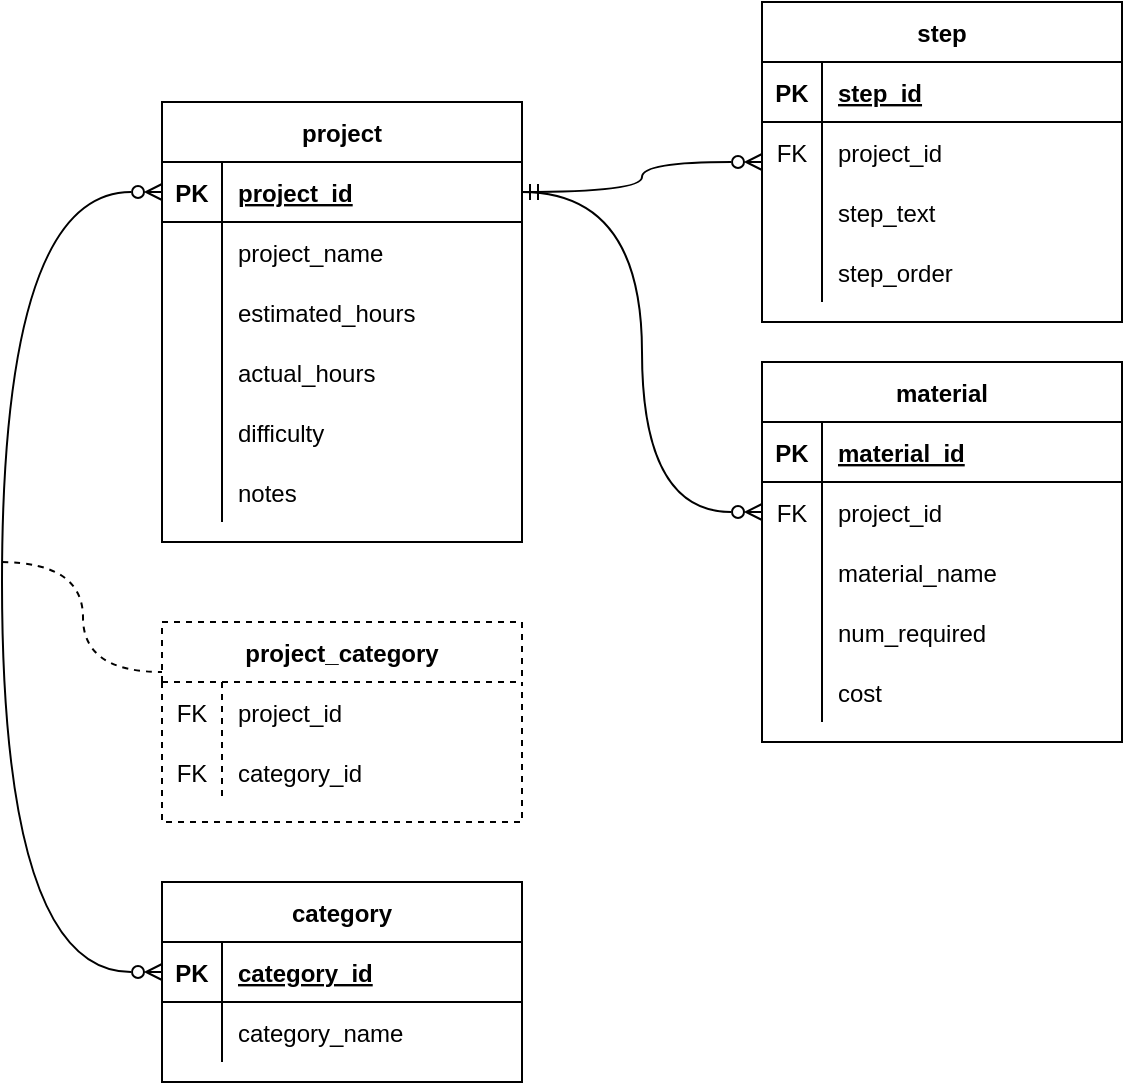 <mxfile version="20.5.1" type="device"><diagram id="cpFIbIk_5SeQz_U_j2mv" name="Page-1"><mxGraphModel dx="786" dy="388" grid="1" gridSize="10" guides="1" tooltips="1" connect="1" arrows="1" fold="1" page="1" pageScale="1" pageWidth="850" pageHeight="1100" math="0" shadow="0"><root><mxCell id="0"/><mxCell id="1" parent="0"/><mxCell id="2Rco73a6Ytxi6KyXWYmT-1" value="step" style="shape=table;startSize=30;container=1;collapsible=1;childLayout=tableLayout;fixedRows=1;rowLines=0;fontStyle=1;align=center;resizeLast=1;" vertex="1" parent="1"><mxGeometry x="610" y="30" width="180" height="160" as="geometry"/></mxCell><mxCell id="2Rco73a6Ytxi6KyXWYmT-2" value="" style="shape=tableRow;horizontal=0;startSize=0;swimlaneHead=0;swimlaneBody=0;fillColor=none;collapsible=0;dropTarget=0;points=[[0,0.5],[1,0.5]];portConstraint=eastwest;top=0;left=0;right=0;bottom=1;" vertex="1" parent="2Rco73a6Ytxi6KyXWYmT-1"><mxGeometry y="30" width="180" height="30" as="geometry"/></mxCell><mxCell id="2Rco73a6Ytxi6KyXWYmT-3" value="PK" style="shape=partialRectangle;connectable=0;fillColor=none;top=0;left=0;bottom=0;right=0;fontStyle=1;overflow=hidden;" vertex="1" parent="2Rco73a6Ytxi6KyXWYmT-2"><mxGeometry width="30" height="30" as="geometry"><mxRectangle width="30" height="30" as="alternateBounds"/></mxGeometry></mxCell><mxCell id="2Rco73a6Ytxi6KyXWYmT-4" value="step_id" style="shape=partialRectangle;connectable=0;fillColor=none;top=0;left=0;bottom=0;right=0;align=left;spacingLeft=6;fontStyle=5;overflow=hidden;" vertex="1" parent="2Rco73a6Ytxi6KyXWYmT-2"><mxGeometry x="30" width="150" height="30" as="geometry"><mxRectangle width="150" height="30" as="alternateBounds"/></mxGeometry></mxCell><mxCell id="2Rco73a6Ytxi6KyXWYmT-5" value="" style="shape=tableRow;horizontal=0;startSize=0;swimlaneHead=0;swimlaneBody=0;fillColor=none;collapsible=0;dropTarget=0;points=[[0,0.5],[1,0.5]];portConstraint=eastwest;top=0;left=0;right=0;bottom=0;" vertex="1" parent="2Rco73a6Ytxi6KyXWYmT-1"><mxGeometry y="60" width="180" height="30" as="geometry"/></mxCell><mxCell id="2Rco73a6Ytxi6KyXWYmT-6" value="FK" style="shape=partialRectangle;connectable=0;fillColor=none;top=0;left=0;bottom=0;right=0;editable=1;overflow=hidden;" vertex="1" parent="2Rco73a6Ytxi6KyXWYmT-5"><mxGeometry width="30" height="30" as="geometry"><mxRectangle width="30" height="30" as="alternateBounds"/></mxGeometry></mxCell><mxCell id="2Rco73a6Ytxi6KyXWYmT-7" value="project_id" style="shape=partialRectangle;connectable=0;fillColor=none;top=0;left=0;bottom=0;right=0;align=left;spacingLeft=6;overflow=hidden;" vertex="1" parent="2Rco73a6Ytxi6KyXWYmT-5"><mxGeometry x="30" width="150" height="30" as="geometry"><mxRectangle width="150" height="30" as="alternateBounds"/></mxGeometry></mxCell><mxCell id="2Rco73a6Ytxi6KyXWYmT-8" value="" style="shape=tableRow;horizontal=0;startSize=0;swimlaneHead=0;swimlaneBody=0;fillColor=none;collapsible=0;dropTarget=0;points=[[0,0.5],[1,0.5]];portConstraint=eastwest;top=0;left=0;right=0;bottom=0;" vertex="1" parent="2Rco73a6Ytxi6KyXWYmT-1"><mxGeometry y="90" width="180" height="30" as="geometry"/></mxCell><mxCell id="2Rco73a6Ytxi6KyXWYmT-9" value="" style="shape=partialRectangle;connectable=0;fillColor=none;top=0;left=0;bottom=0;right=0;editable=1;overflow=hidden;" vertex="1" parent="2Rco73a6Ytxi6KyXWYmT-8"><mxGeometry width="30" height="30" as="geometry"><mxRectangle width="30" height="30" as="alternateBounds"/></mxGeometry></mxCell><mxCell id="2Rco73a6Ytxi6KyXWYmT-10" value="step_text" style="shape=partialRectangle;connectable=0;fillColor=none;top=0;left=0;bottom=0;right=0;align=left;spacingLeft=6;overflow=hidden;" vertex="1" parent="2Rco73a6Ytxi6KyXWYmT-8"><mxGeometry x="30" width="150" height="30" as="geometry"><mxRectangle width="150" height="30" as="alternateBounds"/></mxGeometry></mxCell><mxCell id="2Rco73a6Ytxi6KyXWYmT-11" value="" style="shape=tableRow;horizontal=0;startSize=0;swimlaneHead=0;swimlaneBody=0;fillColor=none;collapsible=0;dropTarget=0;points=[[0,0.5],[1,0.5]];portConstraint=eastwest;top=0;left=0;right=0;bottom=0;" vertex="1" parent="2Rco73a6Ytxi6KyXWYmT-1"><mxGeometry y="120" width="180" height="30" as="geometry"/></mxCell><mxCell id="2Rco73a6Ytxi6KyXWYmT-12" value="" style="shape=partialRectangle;connectable=0;fillColor=none;top=0;left=0;bottom=0;right=0;editable=1;overflow=hidden;" vertex="1" parent="2Rco73a6Ytxi6KyXWYmT-11"><mxGeometry width="30" height="30" as="geometry"><mxRectangle width="30" height="30" as="alternateBounds"/></mxGeometry></mxCell><mxCell id="2Rco73a6Ytxi6KyXWYmT-13" value="step_order" style="shape=partialRectangle;connectable=0;fillColor=none;top=0;left=0;bottom=0;right=0;align=left;spacingLeft=6;overflow=hidden;" vertex="1" parent="2Rco73a6Ytxi6KyXWYmT-11"><mxGeometry x="30" width="150" height="30" as="geometry"><mxRectangle width="150" height="30" as="alternateBounds"/></mxGeometry></mxCell><mxCell id="2Rco73a6Ytxi6KyXWYmT-14" value="category" style="shape=table;startSize=30;container=1;collapsible=1;childLayout=tableLayout;fixedRows=1;rowLines=0;fontStyle=1;align=center;resizeLast=1;" vertex="1" parent="1"><mxGeometry x="310" y="470" width="180" height="100" as="geometry"/></mxCell><mxCell id="2Rco73a6Ytxi6KyXWYmT-15" value="" style="shape=tableRow;horizontal=0;startSize=0;swimlaneHead=0;swimlaneBody=0;fillColor=none;collapsible=0;dropTarget=0;points=[[0,0.5],[1,0.5]];portConstraint=eastwest;top=0;left=0;right=0;bottom=1;" vertex="1" parent="2Rco73a6Ytxi6KyXWYmT-14"><mxGeometry y="30" width="180" height="30" as="geometry"/></mxCell><mxCell id="2Rco73a6Ytxi6KyXWYmT-16" value="PK" style="shape=partialRectangle;connectable=0;fillColor=none;top=0;left=0;bottom=0;right=0;fontStyle=1;overflow=hidden;" vertex="1" parent="2Rco73a6Ytxi6KyXWYmT-15"><mxGeometry width="30" height="30" as="geometry"><mxRectangle width="30" height="30" as="alternateBounds"/></mxGeometry></mxCell><mxCell id="2Rco73a6Ytxi6KyXWYmT-17" value="category_id" style="shape=partialRectangle;connectable=0;fillColor=none;top=0;left=0;bottom=0;right=0;align=left;spacingLeft=6;fontStyle=5;overflow=hidden;" vertex="1" parent="2Rco73a6Ytxi6KyXWYmT-15"><mxGeometry x="30" width="150" height="30" as="geometry"><mxRectangle width="150" height="30" as="alternateBounds"/></mxGeometry></mxCell><mxCell id="2Rco73a6Ytxi6KyXWYmT-18" value="" style="shape=tableRow;horizontal=0;startSize=0;swimlaneHead=0;swimlaneBody=0;fillColor=none;collapsible=0;dropTarget=0;points=[[0,0.5],[1,0.5]];portConstraint=eastwest;top=0;left=0;right=0;bottom=0;" vertex="1" parent="2Rco73a6Ytxi6KyXWYmT-14"><mxGeometry y="60" width="180" height="30" as="geometry"/></mxCell><mxCell id="2Rco73a6Ytxi6KyXWYmT-19" value="" style="shape=partialRectangle;connectable=0;fillColor=none;top=0;left=0;bottom=0;right=0;editable=1;overflow=hidden;" vertex="1" parent="2Rco73a6Ytxi6KyXWYmT-18"><mxGeometry width="30" height="30" as="geometry"><mxRectangle width="30" height="30" as="alternateBounds"/></mxGeometry></mxCell><mxCell id="2Rco73a6Ytxi6KyXWYmT-20" value="category_name" style="shape=partialRectangle;connectable=0;fillColor=none;top=0;left=0;bottom=0;right=0;align=left;spacingLeft=6;overflow=hidden;" vertex="1" parent="2Rco73a6Ytxi6KyXWYmT-18"><mxGeometry x="30" width="150" height="30" as="geometry"><mxRectangle width="150" height="30" as="alternateBounds"/></mxGeometry></mxCell><mxCell id="2Rco73a6Ytxi6KyXWYmT-27" value="project" style="shape=table;startSize=30;container=1;collapsible=1;childLayout=tableLayout;fixedRows=1;rowLines=0;fontStyle=1;align=center;resizeLast=1;" vertex="1" parent="1"><mxGeometry x="310" y="80" width="180" height="220" as="geometry"/></mxCell><mxCell id="2Rco73a6Ytxi6KyXWYmT-28" value="" style="shape=tableRow;horizontal=0;startSize=0;swimlaneHead=0;swimlaneBody=0;fillColor=none;collapsible=0;dropTarget=0;points=[[0,0.5],[1,0.5]];portConstraint=eastwest;top=0;left=0;right=0;bottom=1;" vertex="1" parent="2Rco73a6Ytxi6KyXWYmT-27"><mxGeometry y="30" width="180" height="30" as="geometry"/></mxCell><mxCell id="2Rco73a6Ytxi6KyXWYmT-29" value="PK" style="shape=partialRectangle;connectable=0;fillColor=none;top=0;left=0;bottom=0;right=0;fontStyle=1;overflow=hidden;" vertex="1" parent="2Rco73a6Ytxi6KyXWYmT-28"><mxGeometry width="30" height="30" as="geometry"><mxRectangle width="30" height="30" as="alternateBounds"/></mxGeometry></mxCell><mxCell id="2Rco73a6Ytxi6KyXWYmT-30" value="project_id" style="shape=partialRectangle;connectable=0;fillColor=none;top=0;left=0;bottom=0;right=0;align=left;spacingLeft=6;fontStyle=5;overflow=hidden;" vertex="1" parent="2Rco73a6Ytxi6KyXWYmT-28"><mxGeometry x="30" width="150" height="30" as="geometry"><mxRectangle width="150" height="30" as="alternateBounds"/></mxGeometry></mxCell><mxCell id="2Rco73a6Ytxi6KyXWYmT-31" value="" style="shape=tableRow;horizontal=0;startSize=0;swimlaneHead=0;swimlaneBody=0;fillColor=none;collapsible=0;dropTarget=0;points=[[0,0.5],[1,0.5]];portConstraint=eastwest;top=0;left=0;right=0;bottom=0;" vertex="1" parent="2Rco73a6Ytxi6KyXWYmT-27"><mxGeometry y="60" width="180" height="30" as="geometry"/></mxCell><mxCell id="2Rco73a6Ytxi6KyXWYmT-32" value="" style="shape=partialRectangle;connectable=0;fillColor=none;top=0;left=0;bottom=0;right=0;editable=1;overflow=hidden;" vertex="1" parent="2Rco73a6Ytxi6KyXWYmT-31"><mxGeometry width="30" height="30" as="geometry"><mxRectangle width="30" height="30" as="alternateBounds"/></mxGeometry></mxCell><mxCell id="2Rco73a6Ytxi6KyXWYmT-33" value="project_name" style="shape=partialRectangle;connectable=0;fillColor=none;top=0;left=0;bottom=0;right=0;align=left;spacingLeft=6;overflow=hidden;" vertex="1" parent="2Rco73a6Ytxi6KyXWYmT-31"><mxGeometry x="30" width="150" height="30" as="geometry"><mxRectangle width="150" height="30" as="alternateBounds"/></mxGeometry></mxCell><mxCell id="2Rco73a6Ytxi6KyXWYmT-34" value="" style="shape=tableRow;horizontal=0;startSize=0;swimlaneHead=0;swimlaneBody=0;fillColor=none;collapsible=0;dropTarget=0;points=[[0,0.5],[1,0.5]];portConstraint=eastwest;top=0;left=0;right=0;bottom=0;" vertex="1" parent="2Rco73a6Ytxi6KyXWYmT-27"><mxGeometry y="90" width="180" height="30" as="geometry"/></mxCell><mxCell id="2Rco73a6Ytxi6KyXWYmT-35" value="" style="shape=partialRectangle;connectable=0;fillColor=none;top=0;left=0;bottom=0;right=0;editable=1;overflow=hidden;" vertex="1" parent="2Rco73a6Ytxi6KyXWYmT-34"><mxGeometry width="30" height="30" as="geometry"><mxRectangle width="30" height="30" as="alternateBounds"/></mxGeometry></mxCell><mxCell id="2Rco73a6Ytxi6KyXWYmT-36" value="estimated_hours" style="shape=partialRectangle;connectable=0;fillColor=none;top=0;left=0;bottom=0;right=0;align=left;spacingLeft=6;overflow=hidden;" vertex="1" parent="2Rco73a6Ytxi6KyXWYmT-34"><mxGeometry x="30" width="150" height="30" as="geometry"><mxRectangle width="150" height="30" as="alternateBounds"/></mxGeometry></mxCell><mxCell id="2Rco73a6Ytxi6KyXWYmT-37" value="" style="shape=tableRow;horizontal=0;startSize=0;swimlaneHead=0;swimlaneBody=0;fillColor=none;collapsible=0;dropTarget=0;points=[[0,0.5],[1,0.5]];portConstraint=eastwest;top=0;left=0;right=0;bottom=0;" vertex="1" parent="2Rco73a6Ytxi6KyXWYmT-27"><mxGeometry y="120" width="180" height="30" as="geometry"/></mxCell><mxCell id="2Rco73a6Ytxi6KyXWYmT-38" value="" style="shape=partialRectangle;connectable=0;fillColor=none;top=0;left=0;bottom=0;right=0;editable=1;overflow=hidden;" vertex="1" parent="2Rco73a6Ytxi6KyXWYmT-37"><mxGeometry width="30" height="30" as="geometry"><mxRectangle width="30" height="30" as="alternateBounds"/></mxGeometry></mxCell><mxCell id="2Rco73a6Ytxi6KyXWYmT-39" value="actual_hours" style="shape=partialRectangle;connectable=0;fillColor=none;top=0;left=0;bottom=0;right=0;align=left;spacingLeft=6;overflow=hidden;" vertex="1" parent="2Rco73a6Ytxi6KyXWYmT-37"><mxGeometry x="30" width="150" height="30" as="geometry"><mxRectangle width="150" height="30" as="alternateBounds"/></mxGeometry></mxCell><mxCell id="2Rco73a6Ytxi6KyXWYmT-54" value="" style="shape=tableRow;horizontal=0;startSize=0;swimlaneHead=0;swimlaneBody=0;fillColor=none;collapsible=0;dropTarget=0;points=[[0,0.5],[1,0.5]];portConstraint=eastwest;top=0;left=0;right=0;bottom=0;" vertex="1" parent="2Rco73a6Ytxi6KyXWYmT-27"><mxGeometry y="150" width="180" height="30" as="geometry"/></mxCell><mxCell id="2Rco73a6Ytxi6KyXWYmT-55" value="" style="shape=partialRectangle;connectable=0;fillColor=none;top=0;left=0;bottom=0;right=0;editable=1;overflow=hidden;" vertex="1" parent="2Rco73a6Ytxi6KyXWYmT-54"><mxGeometry width="30" height="30" as="geometry"><mxRectangle width="30" height="30" as="alternateBounds"/></mxGeometry></mxCell><mxCell id="2Rco73a6Ytxi6KyXWYmT-56" value="difficulty" style="shape=partialRectangle;connectable=0;fillColor=none;top=0;left=0;bottom=0;right=0;align=left;spacingLeft=6;overflow=hidden;" vertex="1" parent="2Rco73a6Ytxi6KyXWYmT-54"><mxGeometry x="30" width="150" height="30" as="geometry"><mxRectangle width="150" height="30" as="alternateBounds"/></mxGeometry></mxCell><mxCell id="2Rco73a6Ytxi6KyXWYmT-57" value="" style="shape=tableRow;horizontal=0;startSize=0;swimlaneHead=0;swimlaneBody=0;fillColor=none;collapsible=0;dropTarget=0;points=[[0,0.5],[1,0.5]];portConstraint=eastwest;top=0;left=0;right=0;bottom=0;" vertex="1" parent="2Rco73a6Ytxi6KyXWYmT-27"><mxGeometry y="180" width="180" height="30" as="geometry"/></mxCell><mxCell id="2Rco73a6Ytxi6KyXWYmT-58" value="" style="shape=partialRectangle;connectable=0;fillColor=none;top=0;left=0;bottom=0;right=0;editable=1;overflow=hidden;" vertex="1" parent="2Rco73a6Ytxi6KyXWYmT-57"><mxGeometry width="30" height="30" as="geometry"><mxRectangle width="30" height="30" as="alternateBounds"/></mxGeometry></mxCell><mxCell id="2Rco73a6Ytxi6KyXWYmT-59" value="notes" style="shape=partialRectangle;connectable=0;fillColor=none;top=0;left=0;bottom=0;right=0;align=left;spacingLeft=6;overflow=hidden;" vertex="1" parent="2Rco73a6Ytxi6KyXWYmT-57"><mxGeometry x="30" width="150" height="30" as="geometry"><mxRectangle width="150" height="30" as="alternateBounds"/></mxGeometry></mxCell><mxCell id="2Rco73a6Ytxi6KyXWYmT-60" value="material" style="shape=table;startSize=30;container=1;collapsible=1;childLayout=tableLayout;fixedRows=1;rowLines=0;fontStyle=1;align=center;resizeLast=1;" vertex="1" parent="1"><mxGeometry x="610" y="210" width="180" height="190" as="geometry"/></mxCell><mxCell id="2Rco73a6Ytxi6KyXWYmT-61" value="" style="shape=tableRow;horizontal=0;startSize=0;swimlaneHead=0;swimlaneBody=0;fillColor=none;collapsible=0;dropTarget=0;points=[[0,0.5],[1,0.5]];portConstraint=eastwest;top=0;left=0;right=0;bottom=1;" vertex="1" parent="2Rco73a6Ytxi6KyXWYmT-60"><mxGeometry y="30" width="180" height="30" as="geometry"/></mxCell><mxCell id="2Rco73a6Ytxi6KyXWYmT-62" value="PK" style="shape=partialRectangle;connectable=0;fillColor=none;top=0;left=0;bottom=0;right=0;fontStyle=1;overflow=hidden;" vertex="1" parent="2Rco73a6Ytxi6KyXWYmT-61"><mxGeometry width="30" height="30" as="geometry"><mxRectangle width="30" height="30" as="alternateBounds"/></mxGeometry></mxCell><mxCell id="2Rco73a6Ytxi6KyXWYmT-63" value="material_id" style="shape=partialRectangle;connectable=0;fillColor=none;top=0;left=0;bottom=0;right=0;align=left;spacingLeft=6;fontStyle=5;overflow=hidden;" vertex="1" parent="2Rco73a6Ytxi6KyXWYmT-61"><mxGeometry x="30" width="150" height="30" as="geometry"><mxRectangle width="150" height="30" as="alternateBounds"/></mxGeometry></mxCell><mxCell id="2Rco73a6Ytxi6KyXWYmT-64" value="" style="shape=tableRow;horizontal=0;startSize=0;swimlaneHead=0;swimlaneBody=0;fillColor=none;collapsible=0;dropTarget=0;points=[[0,0.5],[1,0.5]];portConstraint=eastwest;top=0;left=0;right=0;bottom=0;" vertex="1" parent="2Rco73a6Ytxi6KyXWYmT-60"><mxGeometry y="60" width="180" height="30" as="geometry"/></mxCell><mxCell id="2Rco73a6Ytxi6KyXWYmT-65" value="FK" style="shape=partialRectangle;connectable=0;fillColor=none;top=0;left=0;bottom=0;right=0;editable=1;overflow=hidden;" vertex="1" parent="2Rco73a6Ytxi6KyXWYmT-64"><mxGeometry width="30" height="30" as="geometry"><mxRectangle width="30" height="30" as="alternateBounds"/></mxGeometry></mxCell><mxCell id="2Rco73a6Ytxi6KyXWYmT-66" value="project_id" style="shape=partialRectangle;connectable=0;fillColor=none;top=0;left=0;bottom=0;right=0;align=left;spacingLeft=6;overflow=hidden;" vertex="1" parent="2Rco73a6Ytxi6KyXWYmT-64"><mxGeometry x="30" width="150" height="30" as="geometry"><mxRectangle width="150" height="30" as="alternateBounds"/></mxGeometry></mxCell><mxCell id="2Rco73a6Ytxi6KyXWYmT-67" value="" style="shape=tableRow;horizontal=0;startSize=0;swimlaneHead=0;swimlaneBody=0;fillColor=none;collapsible=0;dropTarget=0;points=[[0,0.5],[1,0.5]];portConstraint=eastwest;top=0;left=0;right=0;bottom=0;" vertex="1" parent="2Rco73a6Ytxi6KyXWYmT-60"><mxGeometry y="90" width="180" height="30" as="geometry"/></mxCell><mxCell id="2Rco73a6Ytxi6KyXWYmT-68" value="" style="shape=partialRectangle;connectable=0;fillColor=none;top=0;left=0;bottom=0;right=0;editable=1;overflow=hidden;" vertex="1" parent="2Rco73a6Ytxi6KyXWYmT-67"><mxGeometry width="30" height="30" as="geometry"><mxRectangle width="30" height="30" as="alternateBounds"/></mxGeometry></mxCell><mxCell id="2Rco73a6Ytxi6KyXWYmT-69" value="material_name" style="shape=partialRectangle;connectable=0;fillColor=none;top=0;left=0;bottom=0;right=0;align=left;spacingLeft=6;overflow=hidden;" vertex="1" parent="2Rco73a6Ytxi6KyXWYmT-67"><mxGeometry x="30" width="150" height="30" as="geometry"><mxRectangle width="150" height="30" as="alternateBounds"/></mxGeometry></mxCell><mxCell id="2Rco73a6Ytxi6KyXWYmT-70" value="" style="shape=tableRow;horizontal=0;startSize=0;swimlaneHead=0;swimlaneBody=0;fillColor=none;collapsible=0;dropTarget=0;points=[[0,0.5],[1,0.5]];portConstraint=eastwest;top=0;left=0;right=0;bottom=0;" vertex="1" parent="2Rco73a6Ytxi6KyXWYmT-60"><mxGeometry y="120" width="180" height="30" as="geometry"/></mxCell><mxCell id="2Rco73a6Ytxi6KyXWYmT-71" value="" style="shape=partialRectangle;connectable=0;fillColor=none;top=0;left=0;bottom=0;right=0;editable=1;overflow=hidden;" vertex="1" parent="2Rco73a6Ytxi6KyXWYmT-70"><mxGeometry width="30" height="30" as="geometry"><mxRectangle width="30" height="30" as="alternateBounds"/></mxGeometry></mxCell><mxCell id="2Rco73a6Ytxi6KyXWYmT-72" value="num_required" style="shape=partialRectangle;connectable=0;fillColor=none;top=0;left=0;bottom=0;right=0;align=left;spacingLeft=6;overflow=hidden;" vertex="1" parent="2Rco73a6Ytxi6KyXWYmT-70"><mxGeometry x="30" width="150" height="30" as="geometry"><mxRectangle width="150" height="30" as="alternateBounds"/></mxGeometry></mxCell><mxCell id="2Rco73a6Ytxi6KyXWYmT-73" value="" style="shape=tableRow;horizontal=0;startSize=0;swimlaneHead=0;swimlaneBody=0;fillColor=none;collapsible=0;dropTarget=0;points=[[0,0.5],[1,0.5]];portConstraint=eastwest;top=0;left=0;right=0;bottom=0;" vertex="1" parent="2Rco73a6Ytxi6KyXWYmT-60"><mxGeometry y="150" width="180" height="30" as="geometry"/></mxCell><mxCell id="2Rco73a6Ytxi6KyXWYmT-74" value="" style="shape=partialRectangle;connectable=0;fillColor=none;top=0;left=0;bottom=0;right=0;editable=1;overflow=hidden;" vertex="1" parent="2Rco73a6Ytxi6KyXWYmT-73"><mxGeometry width="30" height="30" as="geometry"><mxRectangle width="30" height="30" as="alternateBounds"/></mxGeometry></mxCell><mxCell id="2Rco73a6Ytxi6KyXWYmT-75" value="cost" style="shape=partialRectangle;connectable=0;fillColor=none;top=0;left=0;bottom=0;right=0;align=left;spacingLeft=6;overflow=hidden;" vertex="1" parent="2Rco73a6Ytxi6KyXWYmT-73"><mxGeometry x="30" width="150" height="30" as="geometry"><mxRectangle width="150" height="30" as="alternateBounds"/></mxGeometry></mxCell><mxCell id="2Rco73a6Ytxi6KyXWYmT-82" value="project_category" style="shape=table;startSize=30;container=1;collapsible=1;childLayout=tableLayout;fixedRows=1;rowLines=0;fontStyle=1;align=center;resizeLast=1;dashed=1;" vertex="1" parent="1"><mxGeometry x="310" y="340" width="180" height="100" as="geometry"/></mxCell><mxCell id="2Rco73a6Ytxi6KyXWYmT-86" value="" style="shape=tableRow;horizontal=0;startSize=0;swimlaneHead=0;swimlaneBody=0;fillColor=none;collapsible=0;dropTarget=0;points=[[0,0.5],[1,0.5]];portConstraint=eastwest;top=0;left=0;right=0;bottom=0;" vertex="1" parent="2Rco73a6Ytxi6KyXWYmT-82"><mxGeometry y="30" width="180" height="30" as="geometry"/></mxCell><mxCell id="2Rco73a6Ytxi6KyXWYmT-87" value="FK" style="shape=partialRectangle;connectable=0;fillColor=none;top=0;left=0;bottom=0;right=0;editable=1;overflow=hidden;" vertex="1" parent="2Rco73a6Ytxi6KyXWYmT-86"><mxGeometry width="30" height="30" as="geometry"><mxRectangle width="30" height="30" as="alternateBounds"/></mxGeometry></mxCell><mxCell id="2Rco73a6Ytxi6KyXWYmT-88" value="project_id" style="shape=partialRectangle;connectable=0;fillColor=none;top=0;left=0;bottom=0;right=0;align=left;spacingLeft=6;overflow=hidden;" vertex="1" parent="2Rco73a6Ytxi6KyXWYmT-86"><mxGeometry x="30" width="150" height="30" as="geometry"><mxRectangle width="150" height="30" as="alternateBounds"/></mxGeometry></mxCell><mxCell id="2Rco73a6Ytxi6KyXWYmT-89" value="" style="shape=tableRow;horizontal=0;startSize=0;swimlaneHead=0;swimlaneBody=0;fillColor=none;collapsible=0;dropTarget=0;points=[[0,0.5],[1,0.5]];portConstraint=eastwest;top=0;left=0;right=0;bottom=0;" vertex="1" parent="2Rco73a6Ytxi6KyXWYmT-82"><mxGeometry y="60" width="180" height="30" as="geometry"/></mxCell><mxCell id="2Rco73a6Ytxi6KyXWYmT-90" value="FK" style="shape=partialRectangle;connectable=0;fillColor=none;top=0;left=0;bottom=0;right=0;editable=1;overflow=hidden;" vertex="1" parent="2Rco73a6Ytxi6KyXWYmT-89"><mxGeometry width="30" height="30" as="geometry"><mxRectangle width="30" height="30" as="alternateBounds"/></mxGeometry></mxCell><mxCell id="2Rco73a6Ytxi6KyXWYmT-91" value="category_id" style="shape=partialRectangle;connectable=0;fillColor=none;top=0;left=0;bottom=0;right=0;align=left;spacingLeft=6;overflow=hidden;" vertex="1" parent="2Rco73a6Ytxi6KyXWYmT-89"><mxGeometry x="30" width="150" height="30" as="geometry"><mxRectangle width="150" height="30" as="alternateBounds"/></mxGeometry></mxCell><mxCell id="2Rco73a6Ytxi6KyXWYmT-95" style="edgeStyle=orthogonalEdgeStyle;rounded=0;orthogonalLoop=1;jettySize=auto;html=1;exitX=1;exitY=0.5;exitDx=0;exitDy=0;entryX=0;entryY=0.5;entryDx=0;entryDy=0;curved=1;endArrow=ERzeroToMany;endFill=0;startArrow=ERmandOne;startFill=0;" edge="1" parent="1" source="2Rco73a6Ytxi6KyXWYmT-28" target="2Rco73a6Ytxi6KyXWYmT-1"><mxGeometry relative="1" as="geometry"/></mxCell><mxCell id="2Rco73a6Ytxi6KyXWYmT-96" style="edgeStyle=orthogonalEdgeStyle;curved=1;rounded=0;orthogonalLoop=1;jettySize=auto;html=1;exitX=1;exitY=0.5;exitDx=0;exitDy=0;entryX=0;entryY=0.5;entryDx=0;entryDy=0;startArrow=ERmandOne;startFill=0;endArrow=ERzeroToMany;endFill=0;" edge="1" parent="1" source="2Rco73a6Ytxi6KyXWYmT-28" target="2Rco73a6Ytxi6KyXWYmT-64"><mxGeometry relative="1" as="geometry"/></mxCell><mxCell id="2Rco73a6Ytxi6KyXWYmT-99" style="edgeStyle=orthogonalEdgeStyle;curved=1;rounded=0;orthogonalLoop=1;jettySize=auto;html=1;entryX=0;entryY=0.5;entryDx=0;entryDy=0;startArrow=ERzeroToMany;startFill=0;endArrow=ERzeroToMany;endFill=0;" edge="1" parent="1" source="2Rco73a6Ytxi6KyXWYmT-28" target="2Rco73a6Ytxi6KyXWYmT-15"><mxGeometry relative="1" as="geometry"><Array as="points"><mxPoint x="230" y="125"/><mxPoint x="230" y="515"/></Array></mxGeometry></mxCell><mxCell id="2Rco73a6Ytxi6KyXWYmT-124" value="" style="endArrow=none;html=1;rounded=0;entryX=0;entryY=0.25;entryDx=0;entryDy=0;edgeStyle=orthogonalEdgeStyle;curved=1;dashed=1;" edge="1" parent="1" target="2Rco73a6Ytxi6KyXWYmT-82"><mxGeometry width="50" height="50" relative="1" as="geometry"><mxPoint x="230" y="310" as="sourcePoint"/><mxPoint x="190" y="290" as="targetPoint"/></mxGeometry></mxCell></root></mxGraphModel></diagram></mxfile>